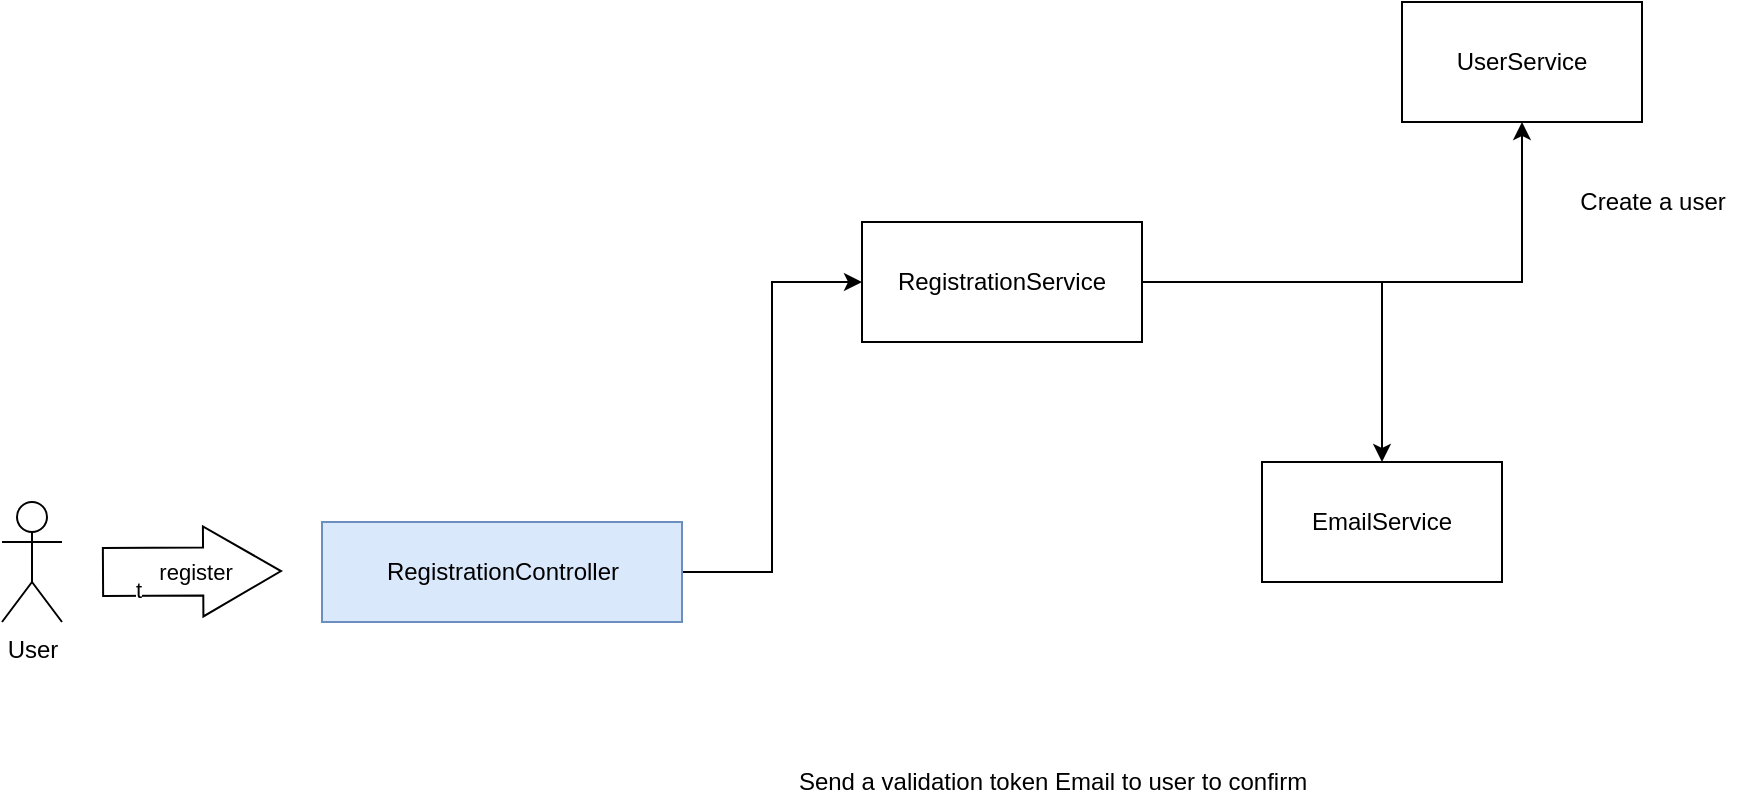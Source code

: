 <mxfile version="15.9.4" type="github">
  <diagram id="kgpKYQtTHZ0yAKxKKP6v" name="Page-1">
    <mxGraphModel dx="1441" dy="1825" grid="1" gridSize="10" guides="1" tooltips="1" connect="1" arrows="1" fold="1" page="1" pageScale="1" pageWidth="850" pageHeight="1100" math="0" shadow="0">
      <root>
        <mxCell id="0" />
        <mxCell id="1" parent="0" />
        <mxCell id="QZAKfAFqV-frmJR9LW_r-1" value="User" style="shape=umlActor;verticalLabelPosition=bottom;verticalAlign=top;html=1;outlineConnect=0;" vertex="1" parent="1">
          <mxGeometry x="70" y="220" width="30" height="60" as="geometry" />
        </mxCell>
        <mxCell id="QZAKfAFqV-frmJR9LW_r-11" style="edgeStyle=orthogonalEdgeStyle;rounded=0;orthogonalLoop=1;jettySize=auto;html=1;exitX=1;exitY=0.5;exitDx=0;exitDy=0;entryX=0;entryY=0.5;entryDx=0;entryDy=0;" edge="1" parent="1" source="QZAKfAFqV-frmJR9LW_r-2" target="QZAKfAFqV-frmJR9LW_r-4">
          <mxGeometry relative="1" as="geometry" />
        </mxCell>
        <mxCell id="QZAKfAFqV-frmJR9LW_r-2" value="RegistrationController" style="html=1;fillColor=#dae8fc;strokeColor=#6c8ebf;" vertex="1" parent="1">
          <mxGeometry x="230" y="230" width="180" height="50" as="geometry" />
        </mxCell>
        <mxCell id="QZAKfAFqV-frmJR9LW_r-3" value="&amp;nbsp;register" style="shape=flexArrow;endArrow=classic;html=1;rounded=0;width=24;endSize=12.64;" edge="1" parent="1">
          <mxGeometry width="50" height="50" relative="1" as="geometry">
            <mxPoint x="120" y="255" as="sourcePoint" />
            <mxPoint x="210" y="254.5" as="targetPoint" />
            <Array as="points" />
          </mxGeometry>
        </mxCell>
        <mxCell id="QZAKfAFqV-frmJR9LW_r-14" value="t" style="edgeLabel;html=1;align=center;verticalAlign=middle;resizable=0;points=[];" vertex="1" connectable="0" parent="QZAKfAFqV-frmJR9LW_r-3">
          <mxGeometry x="-0.601" y="-9" relative="1" as="geometry">
            <mxPoint as="offset" />
          </mxGeometry>
        </mxCell>
        <mxCell id="QZAKfAFqV-frmJR9LW_r-8" style="edgeStyle=orthogonalEdgeStyle;rounded=0;orthogonalLoop=1;jettySize=auto;html=1;exitX=1;exitY=0.5;exitDx=0;exitDy=0;" edge="1" parent="1" source="QZAKfAFqV-frmJR9LW_r-4" target="QZAKfAFqV-frmJR9LW_r-6">
          <mxGeometry relative="1" as="geometry" />
        </mxCell>
        <mxCell id="QZAKfAFqV-frmJR9LW_r-9" style="edgeStyle=orthogonalEdgeStyle;rounded=0;orthogonalLoop=1;jettySize=auto;html=1;" edge="1" parent="1" source="QZAKfAFqV-frmJR9LW_r-4" target="QZAKfAFqV-frmJR9LW_r-7">
          <mxGeometry relative="1" as="geometry">
            <mxPoint x="580" y="230" as="targetPoint" />
          </mxGeometry>
        </mxCell>
        <mxCell id="QZAKfAFqV-frmJR9LW_r-4" value="RegistrationService" style="rounded=0;whiteSpace=wrap;html=1;" vertex="1" parent="1">
          <mxGeometry x="500" y="80" width="140" height="60" as="geometry" />
        </mxCell>
        <mxCell id="QZAKfAFqV-frmJR9LW_r-6" value="UserService" style="rounded=0;whiteSpace=wrap;html=1;" vertex="1" parent="1">
          <mxGeometry x="770" y="-30" width="120" height="60" as="geometry" />
        </mxCell>
        <mxCell id="QZAKfAFqV-frmJR9LW_r-7" value="EmailService" style="rounded=0;whiteSpace=wrap;html=1;" vertex="1" parent="1">
          <mxGeometry x="700" y="200" width="120" height="60" as="geometry" />
        </mxCell>
        <mxCell id="QZAKfAFqV-frmJR9LW_r-12" value="Create a user" style="text;html=1;resizable=0;autosize=1;align=center;verticalAlign=middle;points=[];fillColor=none;strokeColor=none;rounded=0;" vertex="1" parent="1">
          <mxGeometry x="850" y="60" width="90" height="20" as="geometry" />
        </mxCell>
        <mxCell id="QZAKfAFqV-frmJR9LW_r-13" value="Send a validation token Email to user to confirm" style="text;html=1;resizable=0;autosize=1;align=center;verticalAlign=middle;points=[];fillColor=none;strokeColor=none;rounded=0;" vertex="1" parent="1">
          <mxGeometry x="460" y="350" width="270" height="20" as="geometry" />
        </mxCell>
      </root>
    </mxGraphModel>
  </diagram>
</mxfile>
